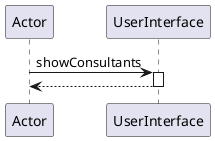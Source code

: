 @startuml
participant Actor
Actor -> UserInterface : showConsultants
activate UserInterface
return
@enduml